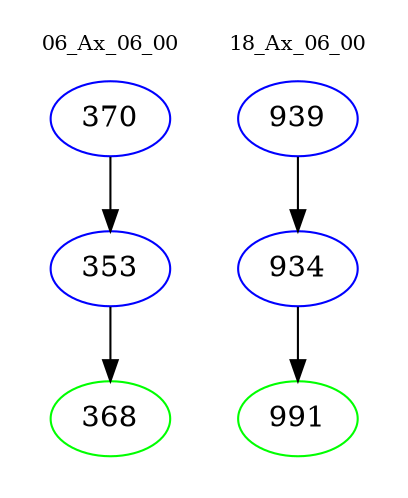 digraph{
subgraph cluster_0 {
color = white
label = "06_Ax_06_00";
fontsize=10;
T0_370 [label="370", color="blue"]
T0_370 -> T0_353 [color="black"]
T0_353 [label="353", color="blue"]
T0_353 -> T0_368 [color="black"]
T0_368 [label="368", color="green"]
}
subgraph cluster_1 {
color = white
label = "18_Ax_06_00";
fontsize=10;
T1_939 [label="939", color="blue"]
T1_939 -> T1_934 [color="black"]
T1_934 [label="934", color="blue"]
T1_934 -> T1_991 [color="black"]
T1_991 [label="991", color="green"]
}
}
